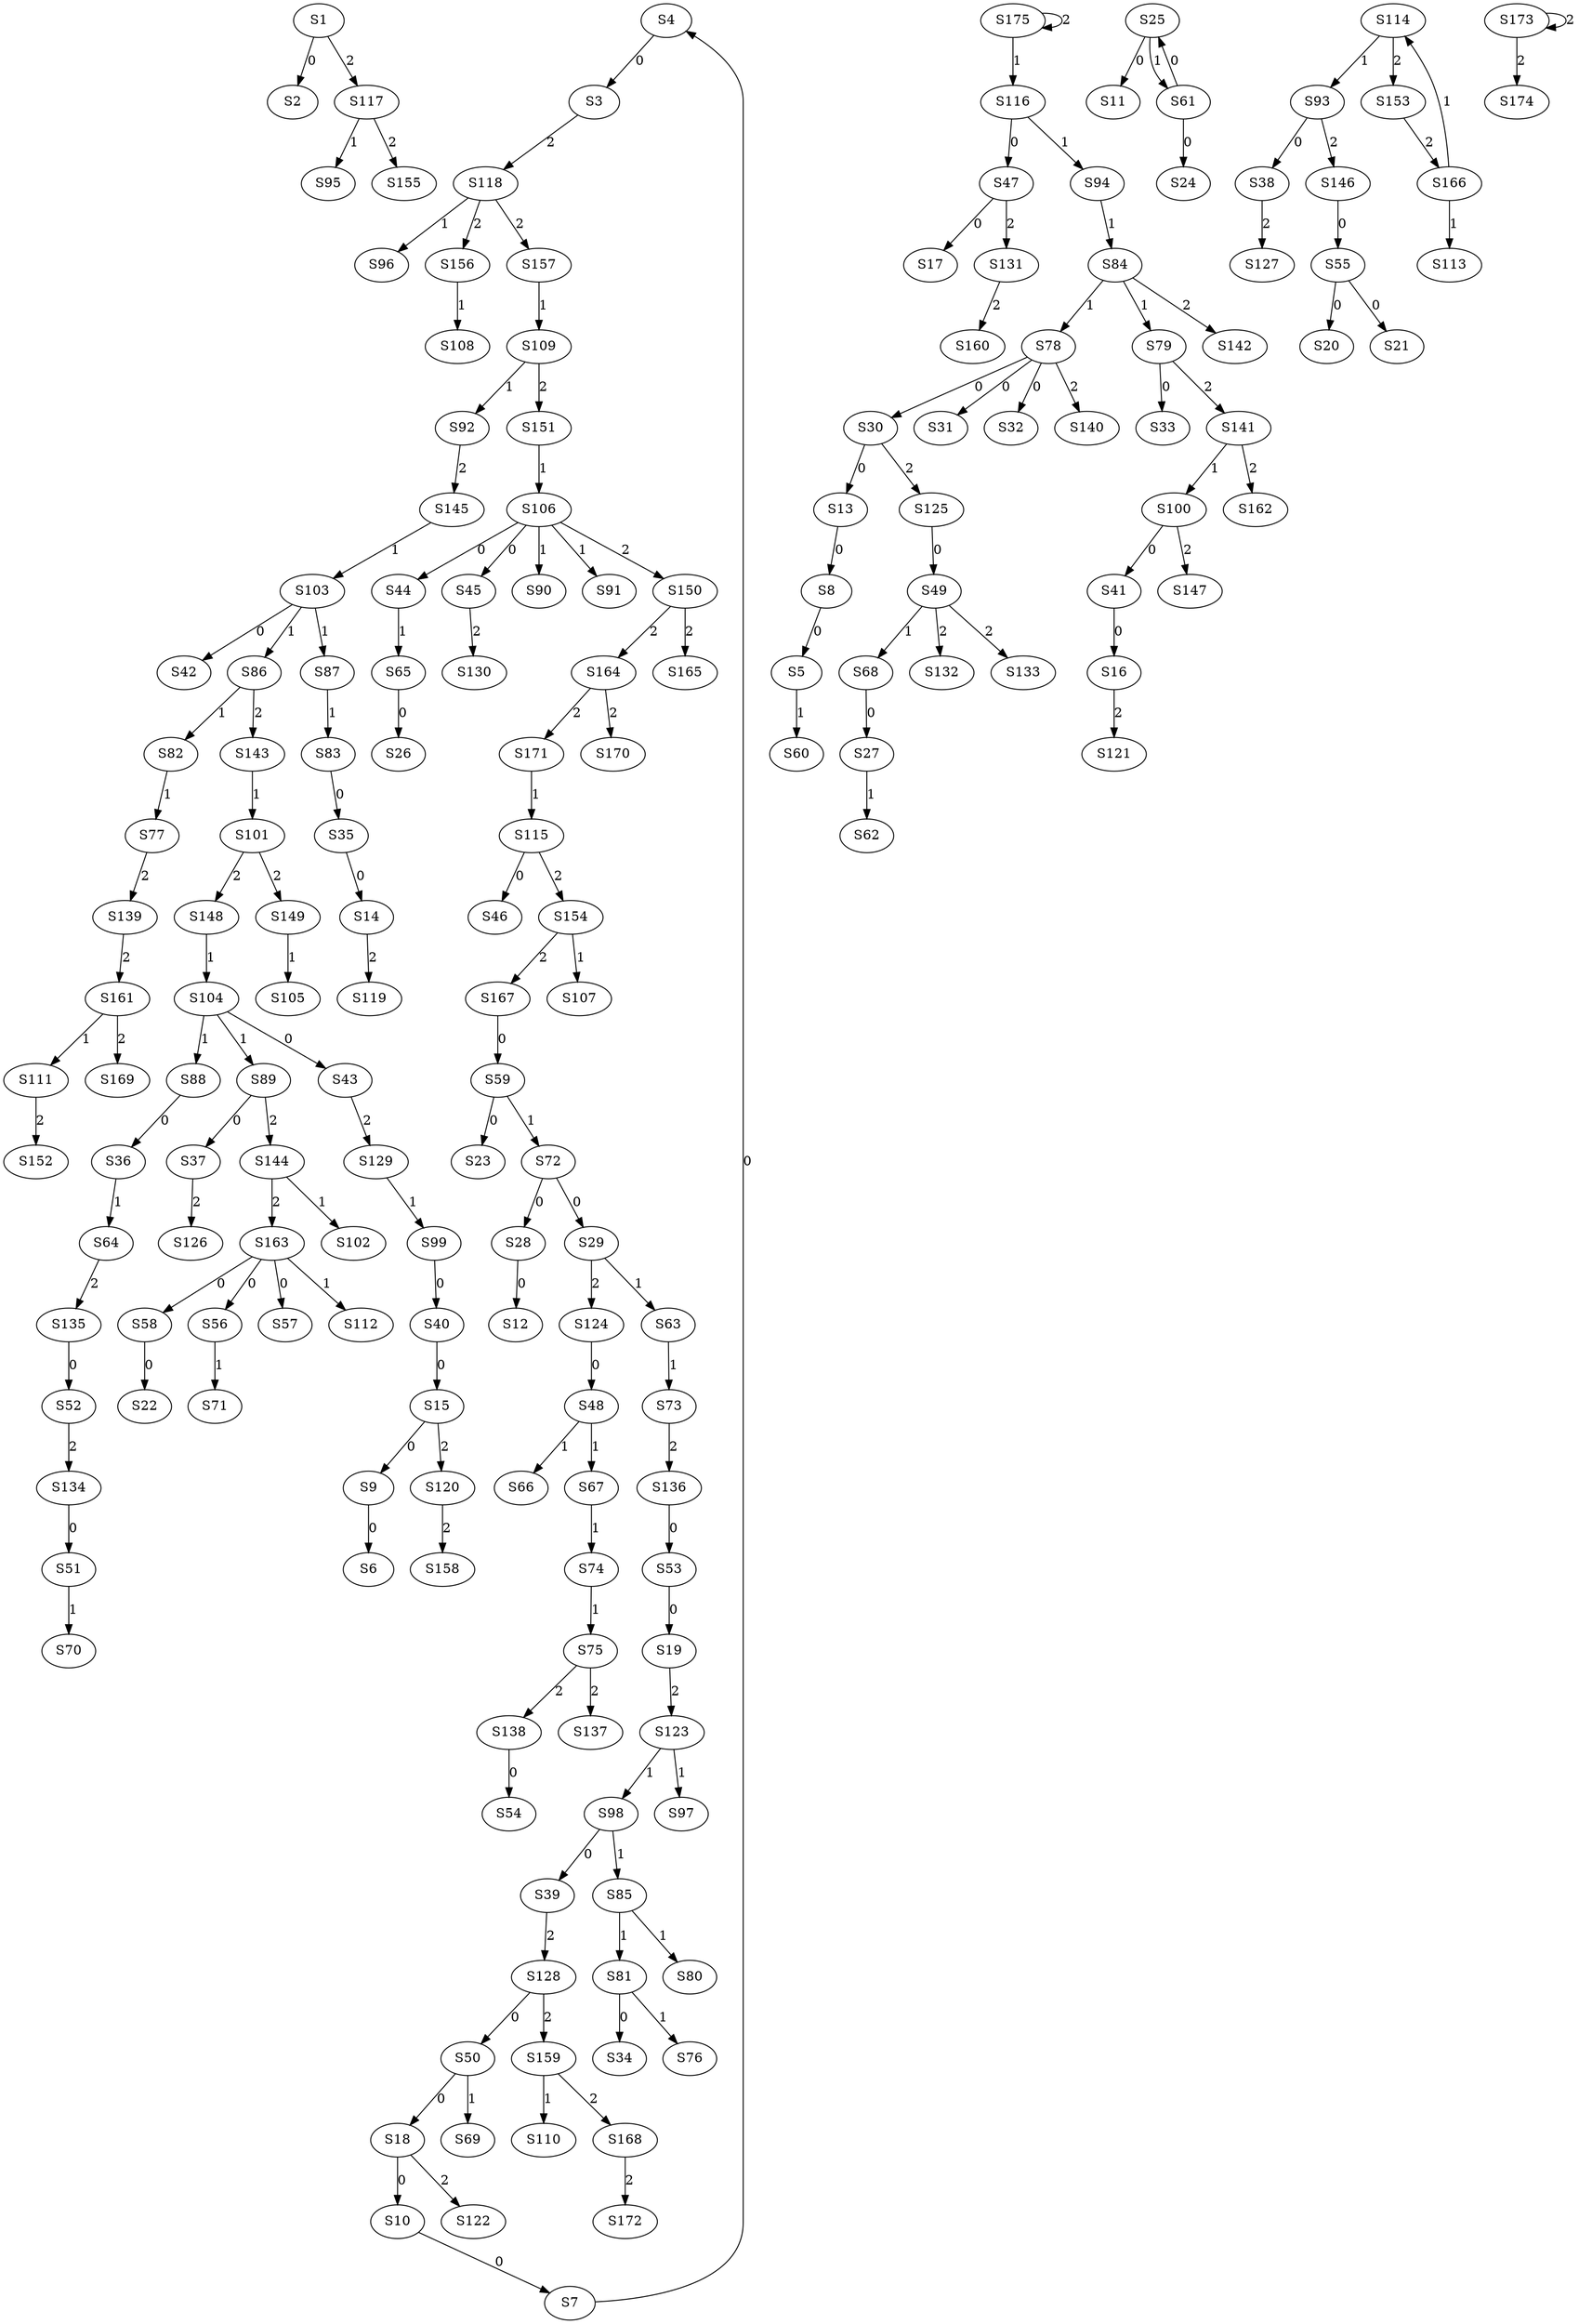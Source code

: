 strict digraph {
	S1 -> S2 [ label = 0 ];
	S4 -> S3 [ label = 0 ];
	S7 -> S4 [ label = 0 ];
	S8 -> S5 [ label = 0 ];
	S9 -> S6 [ label = 0 ];
	S10 -> S7 [ label = 0 ];
	S13 -> S8 [ label = 0 ];
	S15 -> S9 [ label = 0 ];
	S18 -> S10 [ label = 0 ];
	S25 -> S11 [ label = 0 ];
	S28 -> S12 [ label = 0 ];
	S30 -> S13 [ label = 0 ];
	S35 -> S14 [ label = 0 ];
	S40 -> S15 [ label = 0 ];
	S41 -> S16 [ label = 0 ];
	S47 -> S17 [ label = 0 ];
	S50 -> S18 [ label = 0 ];
	S53 -> S19 [ label = 0 ];
	S55 -> S20 [ label = 0 ];
	S55 -> S21 [ label = 0 ];
	S58 -> S22 [ label = 0 ];
	S59 -> S23 [ label = 0 ];
	S61 -> S24 [ label = 0 ];
	S61 -> S25 [ label = 0 ];
	S65 -> S26 [ label = 0 ];
	S68 -> S27 [ label = 0 ];
	S72 -> S28 [ label = 0 ];
	S72 -> S29 [ label = 0 ];
	S78 -> S30 [ label = 0 ];
	S78 -> S31 [ label = 0 ];
	S78 -> S32 [ label = 0 ];
	S79 -> S33 [ label = 0 ];
	S81 -> S34 [ label = 0 ];
	S83 -> S35 [ label = 0 ];
	S88 -> S36 [ label = 0 ];
	S89 -> S37 [ label = 0 ];
	S93 -> S38 [ label = 0 ];
	S98 -> S39 [ label = 0 ];
	S99 -> S40 [ label = 0 ];
	S100 -> S41 [ label = 0 ];
	S103 -> S42 [ label = 0 ];
	S104 -> S43 [ label = 0 ];
	S106 -> S44 [ label = 0 ];
	S106 -> S45 [ label = 0 ];
	S115 -> S46 [ label = 0 ];
	S116 -> S47 [ label = 0 ];
	S124 -> S48 [ label = 0 ];
	S125 -> S49 [ label = 0 ];
	S128 -> S50 [ label = 0 ];
	S134 -> S51 [ label = 0 ];
	S135 -> S52 [ label = 0 ];
	S136 -> S53 [ label = 0 ];
	S138 -> S54 [ label = 0 ];
	S146 -> S55 [ label = 0 ];
	S163 -> S56 [ label = 0 ];
	S163 -> S57 [ label = 0 ];
	S163 -> S58 [ label = 0 ];
	S167 -> S59 [ label = 0 ];
	S5 -> S60 [ label = 1 ];
	S25 -> S61 [ label = 1 ];
	S27 -> S62 [ label = 1 ];
	S29 -> S63 [ label = 1 ];
	S36 -> S64 [ label = 1 ];
	S44 -> S65 [ label = 1 ];
	S48 -> S66 [ label = 1 ];
	S48 -> S67 [ label = 1 ];
	S49 -> S68 [ label = 1 ];
	S50 -> S69 [ label = 1 ];
	S51 -> S70 [ label = 1 ];
	S56 -> S71 [ label = 1 ];
	S59 -> S72 [ label = 1 ];
	S63 -> S73 [ label = 1 ];
	S67 -> S74 [ label = 1 ];
	S74 -> S75 [ label = 1 ];
	S81 -> S76 [ label = 1 ];
	S82 -> S77 [ label = 1 ];
	S84 -> S78 [ label = 1 ];
	S84 -> S79 [ label = 1 ];
	S85 -> S80 [ label = 1 ];
	S85 -> S81 [ label = 1 ];
	S86 -> S82 [ label = 1 ];
	S87 -> S83 [ label = 1 ];
	S94 -> S84 [ label = 1 ];
	S98 -> S85 [ label = 1 ];
	S103 -> S86 [ label = 1 ];
	S103 -> S87 [ label = 1 ];
	S104 -> S88 [ label = 1 ];
	S104 -> S89 [ label = 1 ];
	S106 -> S90 [ label = 1 ];
	S106 -> S91 [ label = 1 ];
	S109 -> S92 [ label = 1 ];
	S114 -> S93 [ label = 1 ];
	S116 -> S94 [ label = 1 ];
	S117 -> S95 [ label = 1 ];
	S118 -> S96 [ label = 1 ];
	S123 -> S97 [ label = 1 ];
	S123 -> S98 [ label = 1 ];
	S129 -> S99 [ label = 1 ];
	S141 -> S100 [ label = 1 ];
	S143 -> S101 [ label = 1 ];
	S144 -> S102 [ label = 1 ];
	S145 -> S103 [ label = 1 ];
	S148 -> S104 [ label = 1 ];
	S149 -> S105 [ label = 1 ];
	S151 -> S106 [ label = 1 ];
	S154 -> S107 [ label = 1 ];
	S156 -> S108 [ label = 1 ];
	S157 -> S109 [ label = 1 ];
	S159 -> S110 [ label = 1 ];
	S161 -> S111 [ label = 1 ];
	S163 -> S112 [ label = 1 ];
	S166 -> S113 [ label = 1 ];
	S166 -> S114 [ label = 1 ];
	S171 -> S115 [ label = 1 ];
	S175 -> S116 [ label = 1 ];
	S1 -> S117 [ label = 2 ];
	S3 -> S118 [ label = 2 ];
	S14 -> S119 [ label = 2 ];
	S15 -> S120 [ label = 2 ];
	S16 -> S121 [ label = 2 ];
	S18 -> S122 [ label = 2 ];
	S19 -> S123 [ label = 2 ];
	S29 -> S124 [ label = 2 ];
	S30 -> S125 [ label = 2 ];
	S37 -> S126 [ label = 2 ];
	S38 -> S127 [ label = 2 ];
	S39 -> S128 [ label = 2 ];
	S43 -> S129 [ label = 2 ];
	S45 -> S130 [ label = 2 ];
	S47 -> S131 [ label = 2 ];
	S49 -> S132 [ label = 2 ];
	S49 -> S133 [ label = 2 ];
	S52 -> S134 [ label = 2 ];
	S64 -> S135 [ label = 2 ];
	S73 -> S136 [ label = 2 ];
	S75 -> S137 [ label = 2 ];
	S75 -> S138 [ label = 2 ];
	S77 -> S139 [ label = 2 ];
	S78 -> S140 [ label = 2 ];
	S79 -> S141 [ label = 2 ];
	S84 -> S142 [ label = 2 ];
	S86 -> S143 [ label = 2 ];
	S89 -> S144 [ label = 2 ];
	S92 -> S145 [ label = 2 ];
	S93 -> S146 [ label = 2 ];
	S100 -> S147 [ label = 2 ];
	S101 -> S148 [ label = 2 ];
	S101 -> S149 [ label = 2 ];
	S106 -> S150 [ label = 2 ];
	S109 -> S151 [ label = 2 ];
	S111 -> S152 [ label = 2 ];
	S114 -> S153 [ label = 2 ];
	S115 -> S154 [ label = 2 ];
	S117 -> S155 [ label = 2 ];
	S118 -> S156 [ label = 2 ];
	S118 -> S157 [ label = 2 ];
	S120 -> S158 [ label = 2 ];
	S128 -> S159 [ label = 2 ];
	S131 -> S160 [ label = 2 ];
	S139 -> S161 [ label = 2 ];
	S141 -> S162 [ label = 2 ];
	S144 -> S163 [ label = 2 ];
	S150 -> S164 [ label = 2 ];
	S150 -> S165 [ label = 2 ];
	S153 -> S166 [ label = 2 ];
	S154 -> S167 [ label = 2 ];
	S159 -> S168 [ label = 2 ];
	S161 -> S169 [ label = 2 ];
	S164 -> S170 [ label = 2 ];
	S164 -> S171 [ label = 2 ];
	S168 -> S172 [ label = 2 ];
	S173 -> S173 [ label = 2 ];
	S173 -> S174 [ label = 2 ];
	S175 -> S175 [ label = 2 ];
}